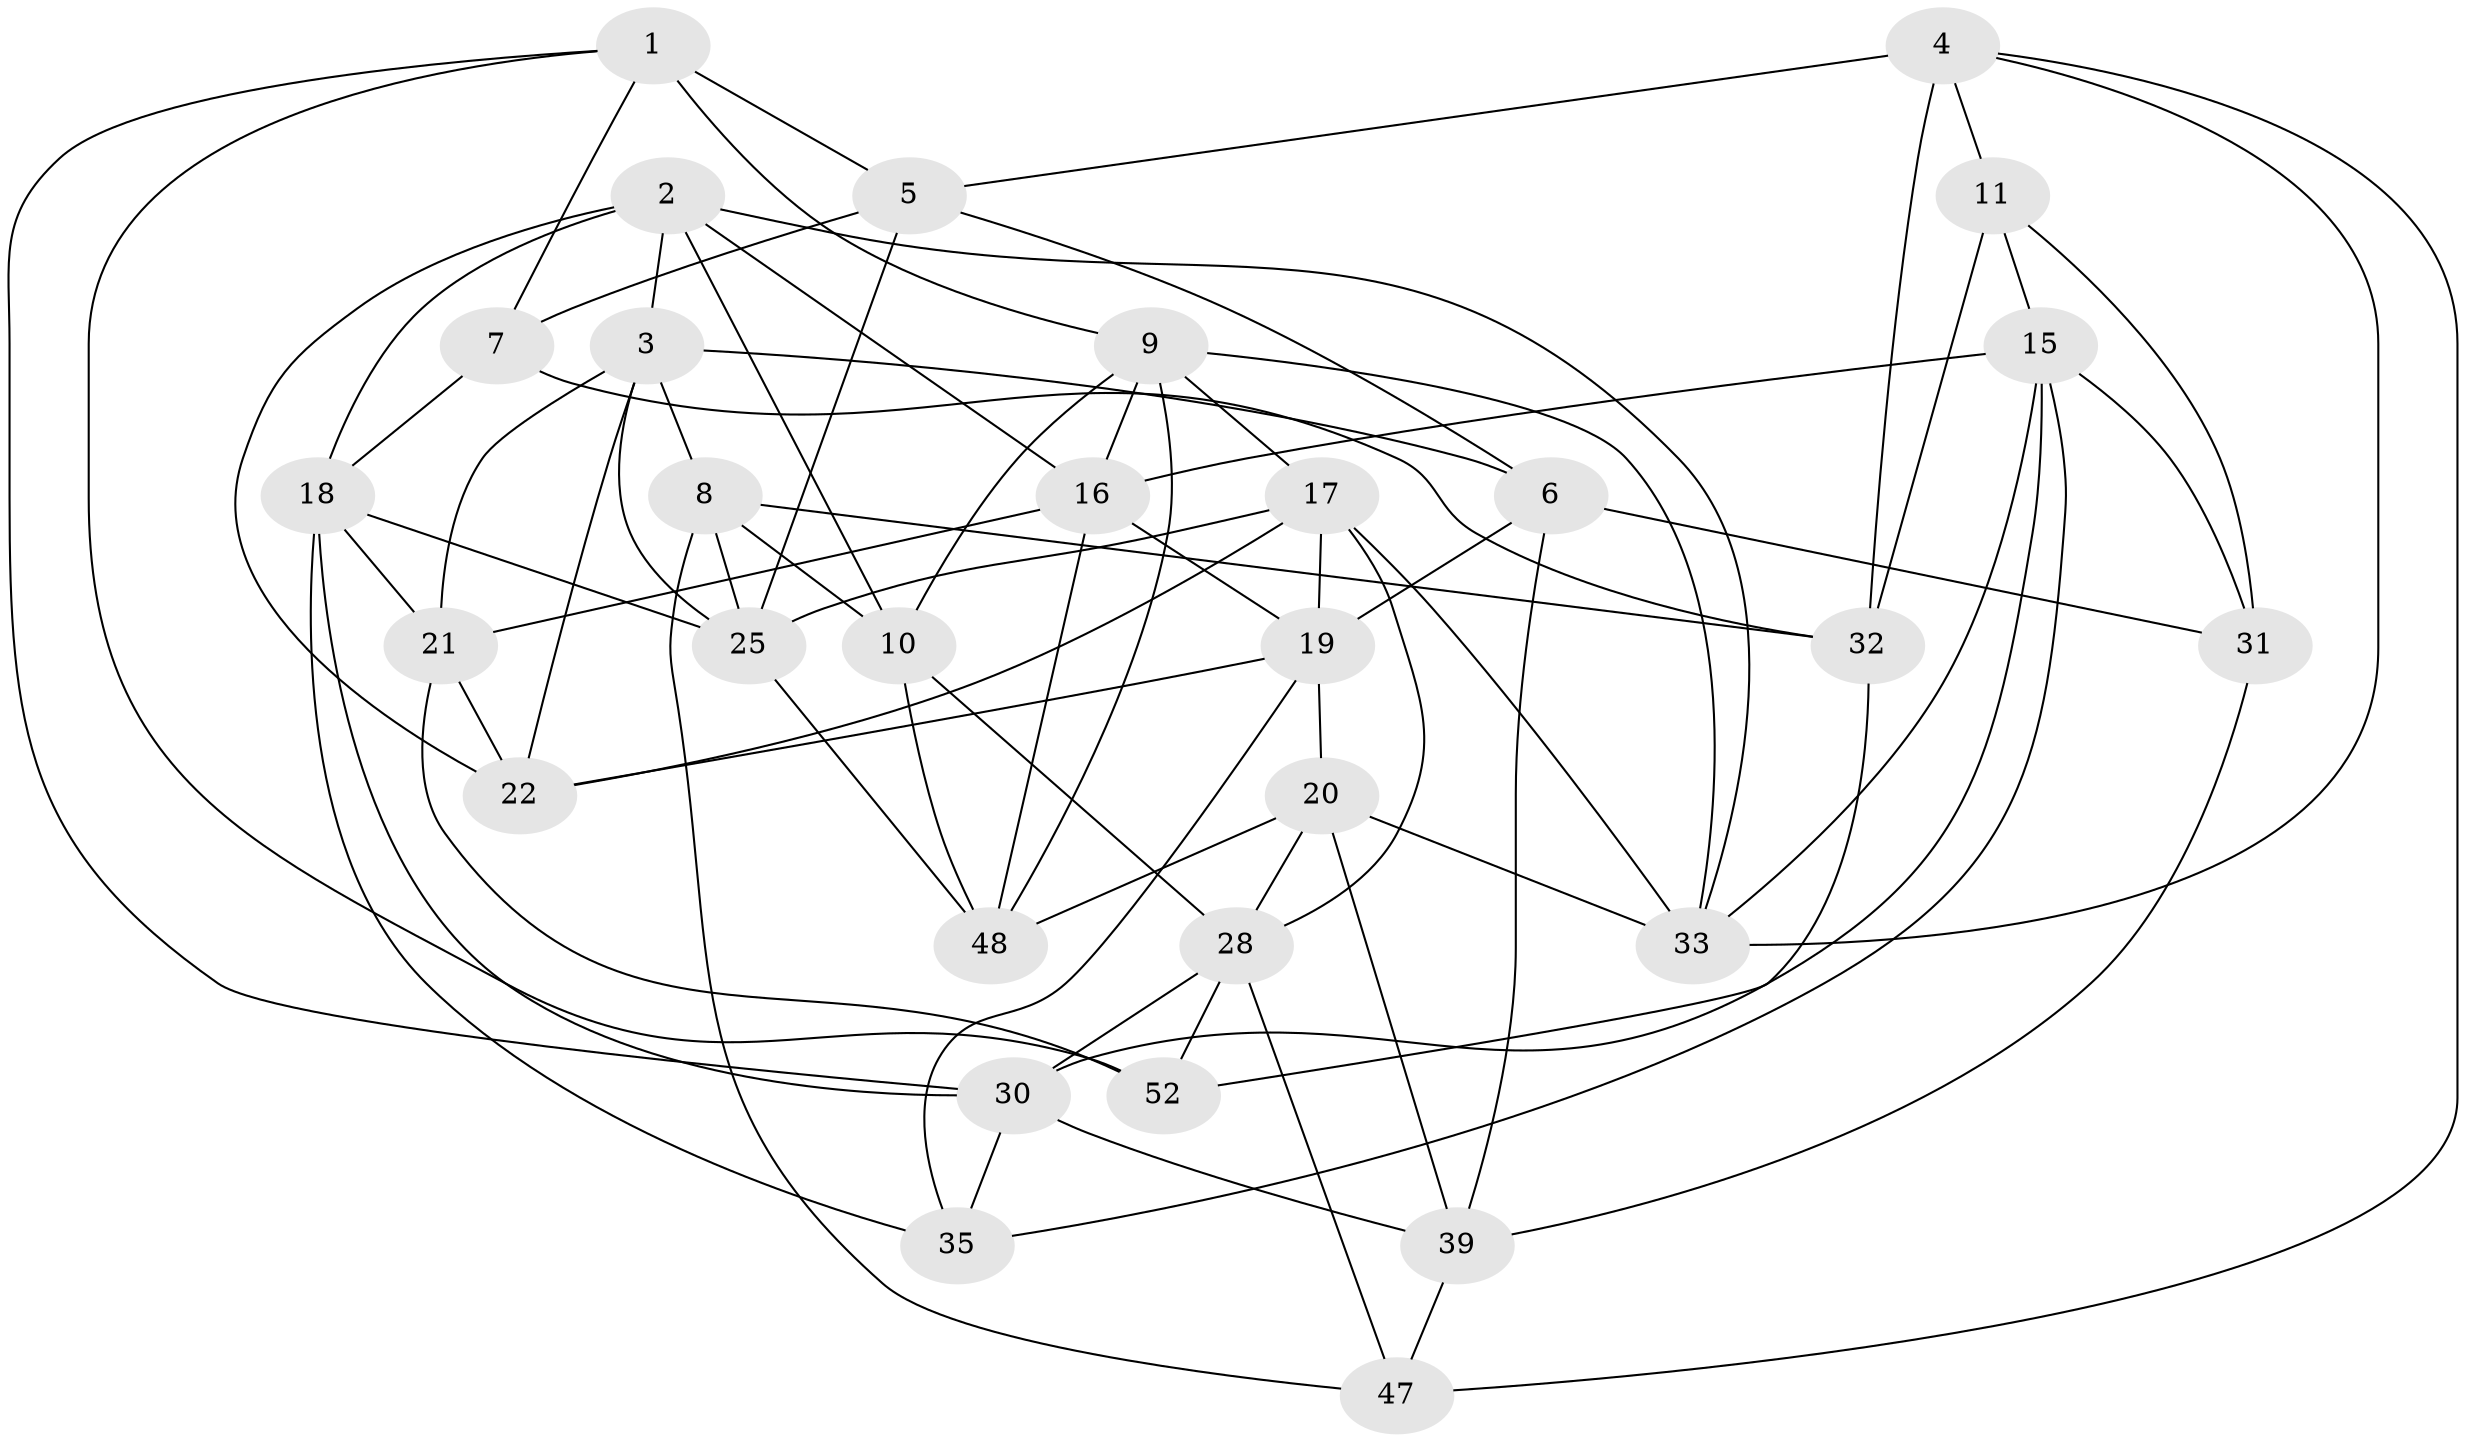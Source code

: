 // original degree distribution, {4: 1.0}
// Generated by graph-tools (version 1.1) at 2025/11/02/27/25 16:11:46]
// undirected, 30 vertices, 78 edges
graph export_dot {
graph [start="1"]
  node [color=gray90,style=filled];
  1 [super="+12"];
  2 [super="+42"];
  3 [super="+51"];
  4 [super="+23"];
  5 [super="+45"];
  6 [super="+13"];
  7;
  8 [super="+44"];
  9 [super="+14"];
  10 [super="+49"];
  11;
  15 [super="+27"];
  16 [super="+29"];
  17 [super="+43"];
  18 [super="+24"];
  19 [super="+37"];
  20 [super="+53"];
  21 [super="+50"];
  22 [super="+26"];
  25 [super="+46"];
  28 [super="+34"];
  30 [super="+36"];
  31;
  32 [super="+38"];
  33 [super="+40"];
  35;
  39 [super="+41"];
  47;
  48 [super="+54"];
  52;
  1 -- 5 [weight=2];
  1 -- 7;
  1 -- 52;
  1 -- 30;
  1 -- 9;
  2 -- 22;
  2 -- 33;
  2 -- 10;
  2 -- 16;
  2 -- 18;
  2 -- 3;
  3 -- 22;
  3 -- 8;
  3 -- 25;
  3 -- 21;
  3 -- 6;
  4 -- 5;
  4 -- 32 [weight=2];
  4 -- 11;
  4 -- 47;
  4 -- 33;
  5 -- 6;
  5 -- 7;
  5 -- 25;
  6 -- 31;
  6 -- 19;
  6 -- 39 [weight=2];
  7 -- 32;
  7 -- 18;
  8 -- 25;
  8 -- 10 [weight=2];
  8 -- 47;
  8 -- 32;
  9 -- 17;
  9 -- 10;
  9 -- 16;
  9 -- 33;
  9 -- 48;
  10 -- 48;
  10 -- 28;
  11 -- 32;
  11 -- 31;
  11 -- 15;
  15 -- 31;
  15 -- 33;
  15 -- 35;
  15 -- 16;
  15 -- 30;
  16 -- 19;
  16 -- 21;
  16 -- 48;
  17 -- 28;
  17 -- 25;
  17 -- 19;
  17 -- 22;
  17 -- 33;
  18 -- 35;
  18 -- 30;
  18 -- 21;
  18 -- 25;
  19 -- 20;
  19 -- 35;
  19 -- 22;
  20 -- 39;
  20 -- 28;
  20 -- 48 [weight=2];
  20 -- 33;
  21 -- 52;
  21 -- 22 [weight=2];
  25 -- 48;
  28 -- 47;
  28 -- 30;
  28 -- 52;
  30 -- 35;
  30 -- 39;
  31 -- 39;
  32 -- 52;
  39 -- 47;
}
